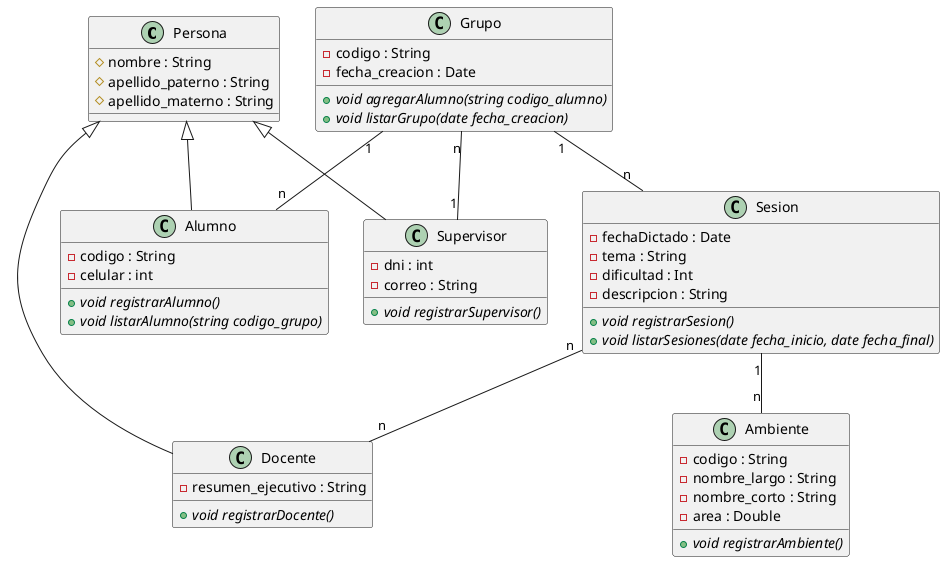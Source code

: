 @startuml
    class Persona{
        #nombre : String
        #apellido_paterno : String
        #apellido_materno : String
    }

    class Alumno {
        -codigo : String
        -celular : int
        +{abstract}void registrarAlumno()
        +{abstract}void listarAlumno(string codigo_grupo)
    }

    class Docente{
        -resumen_ejecutivo : String
        +{abstract}void registrarDocente()
    }

    class Supervisor {
        -dni : int
        -correo : String
        +{abstract}void registrarSupervisor()
    }

    class Grupo{
        -codigo : String
        -fecha_creacion : Date
        +{abstract}void agregarAlumno(string codigo_alumno)
        +{abstract}void listarGrupo(date fecha_creacion)
    }

    class Sesion{
        -fechaDictado : Date
        -tema : String
        -dificultad : Int
        -descripcion : String
        +{abstract}void registrarSesion()
        +{abstract}void listarSesiones(date fecha_inicio, date fecha_final)
    }

    class Ambiente{
        -codigo : String
        -nombre_largo : String
        -nombre_corto : String
        -area : Double
        +{abstract}void registrarAmbiente()
    }


    Persona <|-- Alumno
    Persona <|-- Docente
    Persona <|-- Supervisor
    Grupo "n" -- "1" Supervisor
    Grupo "1" -- "n" Alumno
    Grupo "1" -- "n" Sesion
    Sesion "n" -- "n" Docente
    Sesion "1" -- "n" Ambiente
@enduml
